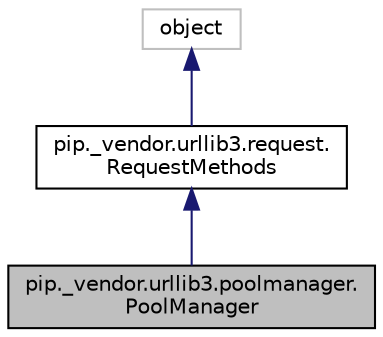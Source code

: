 digraph "pip._vendor.urllib3.poolmanager.PoolManager"
{
 // LATEX_PDF_SIZE
  edge [fontname="Helvetica",fontsize="10",labelfontname="Helvetica",labelfontsize="10"];
  node [fontname="Helvetica",fontsize="10",shape=record];
  Node1 [label="pip._vendor.urllib3.poolmanager.\lPoolManager",height=0.2,width=0.4,color="black", fillcolor="grey75", style="filled", fontcolor="black",tooltip=" "];
  Node2 -> Node1 [dir="back",color="midnightblue",fontsize="10",style="solid"];
  Node2 [label="pip._vendor.urllib3.request.\lRequestMethods",height=0.2,width=0.4,color="black", fillcolor="white", style="filled",URL="$classpip_1_1__vendor_1_1urllib3_1_1request_1_1RequestMethods.html",tooltip=" "];
  Node3 -> Node2 [dir="back",color="midnightblue",fontsize="10",style="solid"];
  Node3 [label="object",height=0.2,width=0.4,color="grey75", fillcolor="white", style="filled",tooltip=" "];
}
